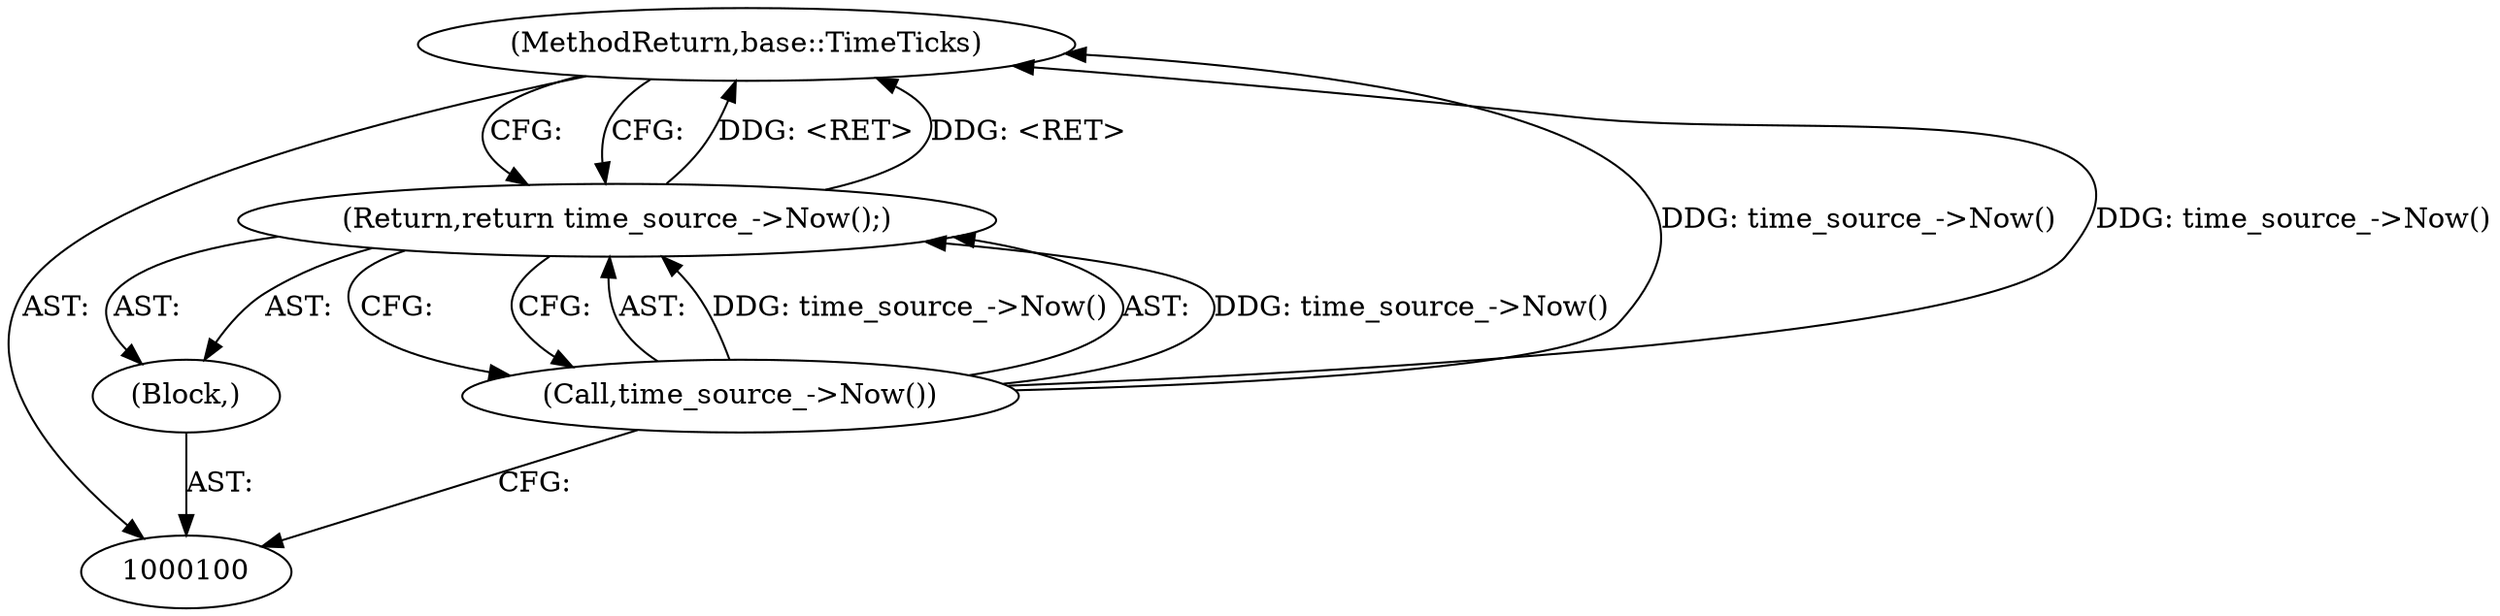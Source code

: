 digraph "1_Chrome_76f36a8362a3e817cc3ec721d591f2f8878dc0c7" {
"1000104" [label="(MethodReturn,base::TimeTicks)"];
"1000101" [label="(Block,)"];
"1000102" [label="(Return,return time_source_->Now();)"];
"1000103" [label="(Call,time_source_->Now())"];
"1000104" -> "1000100"  [label="AST: "];
"1000104" -> "1000102"  [label="CFG: "];
"1000103" -> "1000104"  [label="DDG: time_source_->Now()"];
"1000102" -> "1000104"  [label="DDG: <RET>"];
"1000101" -> "1000100"  [label="AST: "];
"1000102" -> "1000101"  [label="AST: "];
"1000102" -> "1000101"  [label="AST: "];
"1000102" -> "1000103"  [label="CFG: "];
"1000103" -> "1000102"  [label="AST: "];
"1000104" -> "1000102"  [label="CFG: "];
"1000102" -> "1000104"  [label="DDG: <RET>"];
"1000103" -> "1000102"  [label="DDG: time_source_->Now()"];
"1000103" -> "1000102"  [label="AST: "];
"1000103" -> "1000100"  [label="CFG: "];
"1000102" -> "1000103"  [label="CFG: "];
"1000103" -> "1000104"  [label="DDG: time_source_->Now()"];
"1000103" -> "1000102"  [label="DDG: time_source_->Now()"];
}
